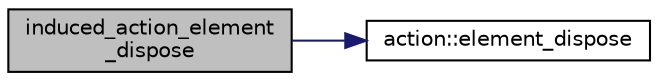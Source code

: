 digraph "induced_action_element_dispose"
{
  edge [fontname="Helvetica",fontsize="10",labelfontname="Helvetica",labelfontsize="10"];
  node [fontname="Helvetica",fontsize="10",shape=record];
  rankdir="LR";
  Node1767 [label="induced_action_element\l_dispose",height=0.2,width=0.4,color="black", fillcolor="grey75", style="filled", fontcolor="black"];
  Node1767 -> Node1768 [color="midnightblue",fontsize="10",style="solid",fontname="Helvetica"];
  Node1768 [label="action::element_dispose",height=0.2,width=0.4,color="black", fillcolor="white", style="filled",URL="$d2/d86/classaction.html#a662a446b58c96741ba0eec42f4f95f79"];
}
